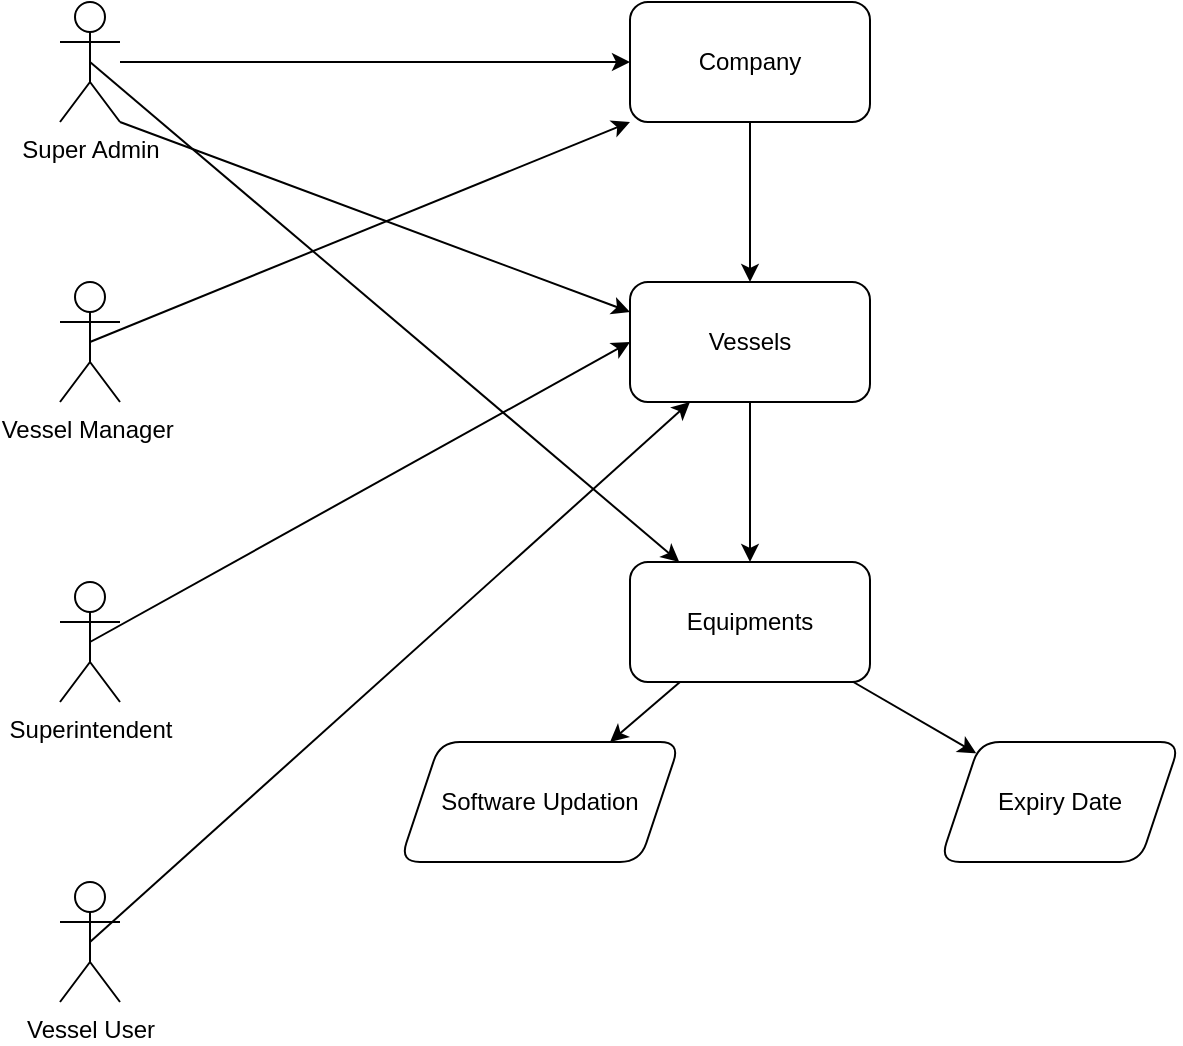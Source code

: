 <mxfile>
    <diagram id="Ex81-9oSJO8OblH7XfRx" name="Page-1">
        <mxGraphModel dx="924" dy="528" grid="1" gridSize="10" guides="1" tooltips="1" connect="1" arrows="1" fold="1" page="1" pageScale="1" pageWidth="850" pageHeight="1100" math="0" shadow="0">
            <root>
                <mxCell id="0"/>
                <mxCell id="1" parent="0"/>
                <mxCell id="16" style="edgeStyle=none;html=1;entryX=0;entryY=0.5;entryDx=0;entryDy=0;" edge="1" parent="1" source="2" target="6">
                    <mxGeometry relative="1" as="geometry"/>
                </mxCell>
                <mxCell id="17" style="edgeStyle=none;html=1;exitX=1;exitY=1;exitDx=0;exitDy=0;exitPerimeter=0;entryX=0;entryY=0.25;entryDx=0;entryDy=0;" edge="1" parent="1" source="2" target="7">
                    <mxGeometry relative="1" as="geometry"/>
                </mxCell>
                <mxCell id="18" style="edgeStyle=none;html=1;exitX=0.5;exitY=0.5;exitDx=0;exitDy=0;exitPerimeter=0;" edge="1" parent="1" source="2" target="9">
                    <mxGeometry relative="1" as="geometry"/>
                </mxCell>
                <mxCell id="2" value="Super Admin" style="shape=umlActor;verticalLabelPosition=bottom;verticalAlign=top;html=1;outlineConnect=0;" vertex="1" parent="1">
                    <mxGeometry x="80" y="30" width="30" height="60" as="geometry"/>
                </mxCell>
                <mxCell id="19" style="edgeStyle=none;html=1;exitX=0.5;exitY=0.5;exitDx=0;exitDy=0;exitPerimeter=0;entryX=0;entryY=1;entryDx=0;entryDy=0;" edge="1" parent="1" source="3" target="6">
                    <mxGeometry relative="1" as="geometry"/>
                </mxCell>
                <mxCell id="3" value="Vessel Manager&amp;nbsp;" style="shape=umlActor;verticalLabelPosition=bottom;verticalAlign=top;html=1;outlineConnect=0;" vertex="1" parent="1">
                    <mxGeometry x="80" y="170" width="30" height="60" as="geometry"/>
                </mxCell>
                <mxCell id="20" style="edgeStyle=none;html=1;exitX=0.5;exitY=0.5;exitDx=0;exitDy=0;exitPerimeter=0;entryX=0;entryY=0.5;entryDx=0;entryDy=0;" edge="1" parent="1" source="4" target="7">
                    <mxGeometry relative="1" as="geometry"/>
                </mxCell>
                <mxCell id="4" value="Superintendent" style="shape=umlActor;verticalLabelPosition=bottom;verticalAlign=top;html=1;outlineConnect=0;" vertex="1" parent="1">
                    <mxGeometry x="80" y="320" width="30" height="60" as="geometry"/>
                </mxCell>
                <mxCell id="21" style="edgeStyle=none;html=1;exitX=0.5;exitY=0.5;exitDx=0;exitDy=0;exitPerimeter=0;entryX=0.25;entryY=1;entryDx=0;entryDy=0;" edge="1" parent="1" source="5" target="7">
                    <mxGeometry relative="1" as="geometry"/>
                </mxCell>
                <mxCell id="5" value="Vessel User" style="shape=umlActor;verticalLabelPosition=bottom;verticalAlign=top;html=1;outlineConnect=0;" vertex="1" parent="1">
                    <mxGeometry x="80" y="470" width="30" height="60" as="geometry"/>
                </mxCell>
                <mxCell id="8" value="" style="edgeStyle=none;html=1;" edge="1" parent="1" source="6" target="7">
                    <mxGeometry relative="1" as="geometry"/>
                </mxCell>
                <mxCell id="6" value="Company" style="rounded=1;whiteSpace=wrap;html=1;" vertex="1" parent="1">
                    <mxGeometry x="365" y="30" width="120" height="60" as="geometry"/>
                </mxCell>
                <mxCell id="10" value="" style="edgeStyle=none;html=1;" edge="1" parent="1" source="7" target="9">
                    <mxGeometry relative="1" as="geometry"/>
                </mxCell>
                <mxCell id="7" value="Vessels" style="whiteSpace=wrap;html=1;rounded=1;" vertex="1" parent="1">
                    <mxGeometry x="365" y="170" width="120" height="60" as="geometry"/>
                </mxCell>
                <mxCell id="12" value="" style="edgeStyle=none;html=1;" edge="1" parent="1" source="9" target="11">
                    <mxGeometry relative="1" as="geometry"/>
                </mxCell>
                <mxCell id="14" value="" style="edgeStyle=none;html=1;" edge="1" parent="1" source="9" target="13">
                    <mxGeometry relative="1" as="geometry"/>
                </mxCell>
                <mxCell id="9" value="Equipments" style="whiteSpace=wrap;html=1;rounded=1;" vertex="1" parent="1">
                    <mxGeometry x="365" y="310" width="120" height="60" as="geometry"/>
                </mxCell>
                <mxCell id="11" value="Expiry Date" style="shape=parallelogram;perimeter=parallelogramPerimeter;whiteSpace=wrap;html=1;fixedSize=1;rounded=1;" vertex="1" parent="1">
                    <mxGeometry x="520" y="400" width="120" height="60" as="geometry"/>
                </mxCell>
                <mxCell id="13" value="Software Updation" style="shape=parallelogram;perimeter=parallelogramPerimeter;whiteSpace=wrap;html=1;fixedSize=1;rounded=1;" vertex="1" parent="1">
                    <mxGeometry x="250" y="400" width="140" height="60" as="geometry"/>
                </mxCell>
            </root>
        </mxGraphModel>
    </diagram>
    <diagram id="NL982UlOig8NrYxStxlg" name="Page-2">
        <mxGraphModel dx="832" dy="475" grid="1" gridSize="10" guides="1" tooltips="1" connect="1" arrows="1" fold="1" page="1" pageScale="1" pageWidth="850" pageHeight="1100" math="0" shadow="0">
            <root>
                <mxCell id="0"/>
                <mxCell id="1" parent="0"/>
                <mxCell id="mIxxL3F5ITmDJN0K4aPi-1" value="Super Admin" style="strokeWidth=1;shadow=0;dashed=0;align=center;html=1;shape=mxgraph.mockup.containers.window;align=left;verticalAlign=top;spacingLeft=8;strokeColor2=#008cff;strokeColor3=#c4c4c4;fontColor=#666666;mainText=;fontSize=17;labelBackgroundColor=none;" vertex="1" parent="1">
                    <mxGeometry x="150" y="60" width="550" height="380" as="geometry"/>
                </mxCell>
                <mxCell id="mIxxL3F5ITmDJN0K4aPi-2" value="" style="strokeWidth=1;shadow=0;dashed=0;align=center;html=1;shape=mxgraph.mockup.containers.marginRect2;rectMarginLeft=67;strokeColor=#666666;gradientColor=none;" vertex="1" parent="1">
                    <mxGeometry x="150" y="90" width="550" height="350" as="geometry"/>
                </mxCell>
                <mxCell id="mIxxL3F5ITmDJN0K4aPi-3" value="Dashboard" style="strokeColor=inherit;fillColor=inherit;gradientColor=inherit;strokeWidth=1;shadow=0;dashed=0;align=center;html=1;shape=mxgraph.mockup.containers.rrect;rSize=0;fontSize=17;fontColor=#666666;" vertex="1" parent="mIxxL3F5ITmDJN0K4aPi-2">
                    <mxGeometry width="130" height="25" relative="1" as="geometry">
                        <mxPoint y="10" as="offset"/>
                    </mxGeometry>
                </mxCell>
                <mxCell id="mIxxL3F5ITmDJN0K4aPi-4" value="Managers" style="strokeWidth=1;shadow=0;dashed=0;align=center;html=1;shape=mxgraph.mockup.containers.rrect;rSize=0;fontSize=17;fontColor=#ffffff;strokeColor=#008cff;fillColor=#008cff;" vertex="1" parent="mIxxL3F5ITmDJN0K4aPi-2">
                    <mxGeometry width="130" height="25" relative="1" as="geometry">
                        <mxPoint y="40" as="offset"/>
                    </mxGeometry>
                </mxCell>
                <mxCell id="mIxxL3F5ITmDJN0K4aPi-5" value="Vessel Keeper" style="strokeColor=inherit;fillColor=inherit;gradientColor=inherit;strokeWidth=1;shadow=0;dashed=0;align=center;html=1;shape=mxgraph.mockup.containers.rrect;rSize=0;fontSize=17;fontColor=#666666;" vertex="1" parent="mIxxL3F5ITmDJN0K4aPi-2">
                    <mxGeometry width="130" height="25" relative="1" as="geometry">
                        <mxPoint y="70" as="offset"/>
                    </mxGeometry>
                </mxCell>
                <mxCell id="mIxxL3F5ITmDJN0K4aPi-6" value="" style="strokeWidth=1;shadow=0;dashed=0;align=center;html=1;shape=mxgraph.mockup.containers.leftButton;rSize=5;strokeColor=#008cff;fillColor=#008cff;resizeHeight=1;movable=0;deletable=0;" vertex="1" parent="mIxxL3F5ITmDJN0K4aPi-2">
                    <mxGeometry width="10" height="350" relative="1" as="geometry">
                        <mxPoint x="130" as="offset"/>
                    </mxGeometry>
                </mxCell>
                <mxCell id="mIxxL3F5ITmDJN0K4aPi-7" value="Equipments" style="strokeColor=inherit;fillColor=inherit;gradientColor=inherit;strokeWidth=1;shadow=0;dashed=0;align=center;html=1;shape=mxgraph.mockup.containers.rrect;rSize=0;fontSize=17;fontColor=#666666;" vertex="1" parent="mIxxL3F5ITmDJN0K4aPi-2">
                    <mxGeometry y="100" width="130" height="25" as="geometry"/>
                </mxCell>
                <mxCell id="mIxxL3F5ITmDJN0K4aPi-8" value="Companies" style="strokeColor=inherit;fillColor=inherit;gradientColor=inherit;strokeWidth=1;shadow=0;dashed=0;align=center;html=1;shape=mxgraph.mockup.containers.rrect;rSize=0;fontSize=17;fontColor=#666666;" vertex="1" parent="mIxxL3F5ITmDJN0K4aPi-2">
                    <mxGeometry y="130" width="130" height="25" as="geometry"/>
                </mxCell>
                <mxCell id="mIxxL3F5ITmDJN0K4aPi-9" value="Notifications" style="strokeColor=inherit;fillColor=inherit;gradientColor=inherit;strokeWidth=1;shadow=0;dashed=0;align=center;html=1;shape=mxgraph.mockup.containers.rrect;rSize=0;fontSize=17;fontColor=#666666;" vertex="1" parent="mIxxL3F5ITmDJN0K4aPi-2">
                    <mxGeometry y="162.5" width="130" height="25" as="geometry"/>
                </mxCell>
                <mxCell id="mIxxL3F5ITmDJN0K4aPi-11" value="Company 1&lt;br&gt;&amp;nbsp; -Vessel 1&lt;br&gt;&amp;nbsp; &amp;nbsp; &amp;nbsp;-Equipment 1&lt;br&gt;&amp;nbsp; &amp;nbsp; &amp;nbsp;-Equipment 2&lt;br&gt;&amp;nbsp; &amp;nbsp; &amp;nbsp;-Equipment 3&lt;br&gt;&amp;nbsp; -Vessel 2&lt;br&gt;&amp;nbsp; &amp;nbsp; &amp;nbsp;-Equipment 1&lt;br&gt;&amp;nbsp; &amp;nbsp; &amp;nbsp;-Equipment 2&lt;br&gt;&amp;nbsp; &amp;nbsp; &amp;nbsp;-Equipment 3" style="strokeWidth=1;shadow=0;dashed=0;align=center;html=1;shape=mxgraph.mockup.text.bulletedList;textColor=#666666;mainText=,,,,;textSize=17;bulletStyle=none;strokeColor=none;fillColor=none;align=left;verticalAlign=top;fontSize=17;fontColor=#666666;" vertex="1" parent="mIxxL3F5ITmDJN0K4aPi-2">
                    <mxGeometry y="190" width="120" height="160" as="geometry"/>
                </mxCell>
                <mxCell id="mIxxL3F5ITmDJN0K4aPi-12" value="Upload" style="strokeWidth=1;shadow=0;dashed=0;align=center;html=1;shape=mxgraph.mockup.buttons.button;strokeColor=#666666;fontColor=#ffffff;mainText=;buttonStyle=round;fontSize=17;fontStyle=1;fillColor=#008cff;whiteSpace=wrap;" vertex="1" parent="mIxxL3F5ITmDJN0K4aPi-2">
                    <mxGeometry x="436" y="-25" width="110" height="20" as="geometry"/>
                </mxCell>
            </root>
        </mxGraphModel>
    </diagram>
</mxfile>